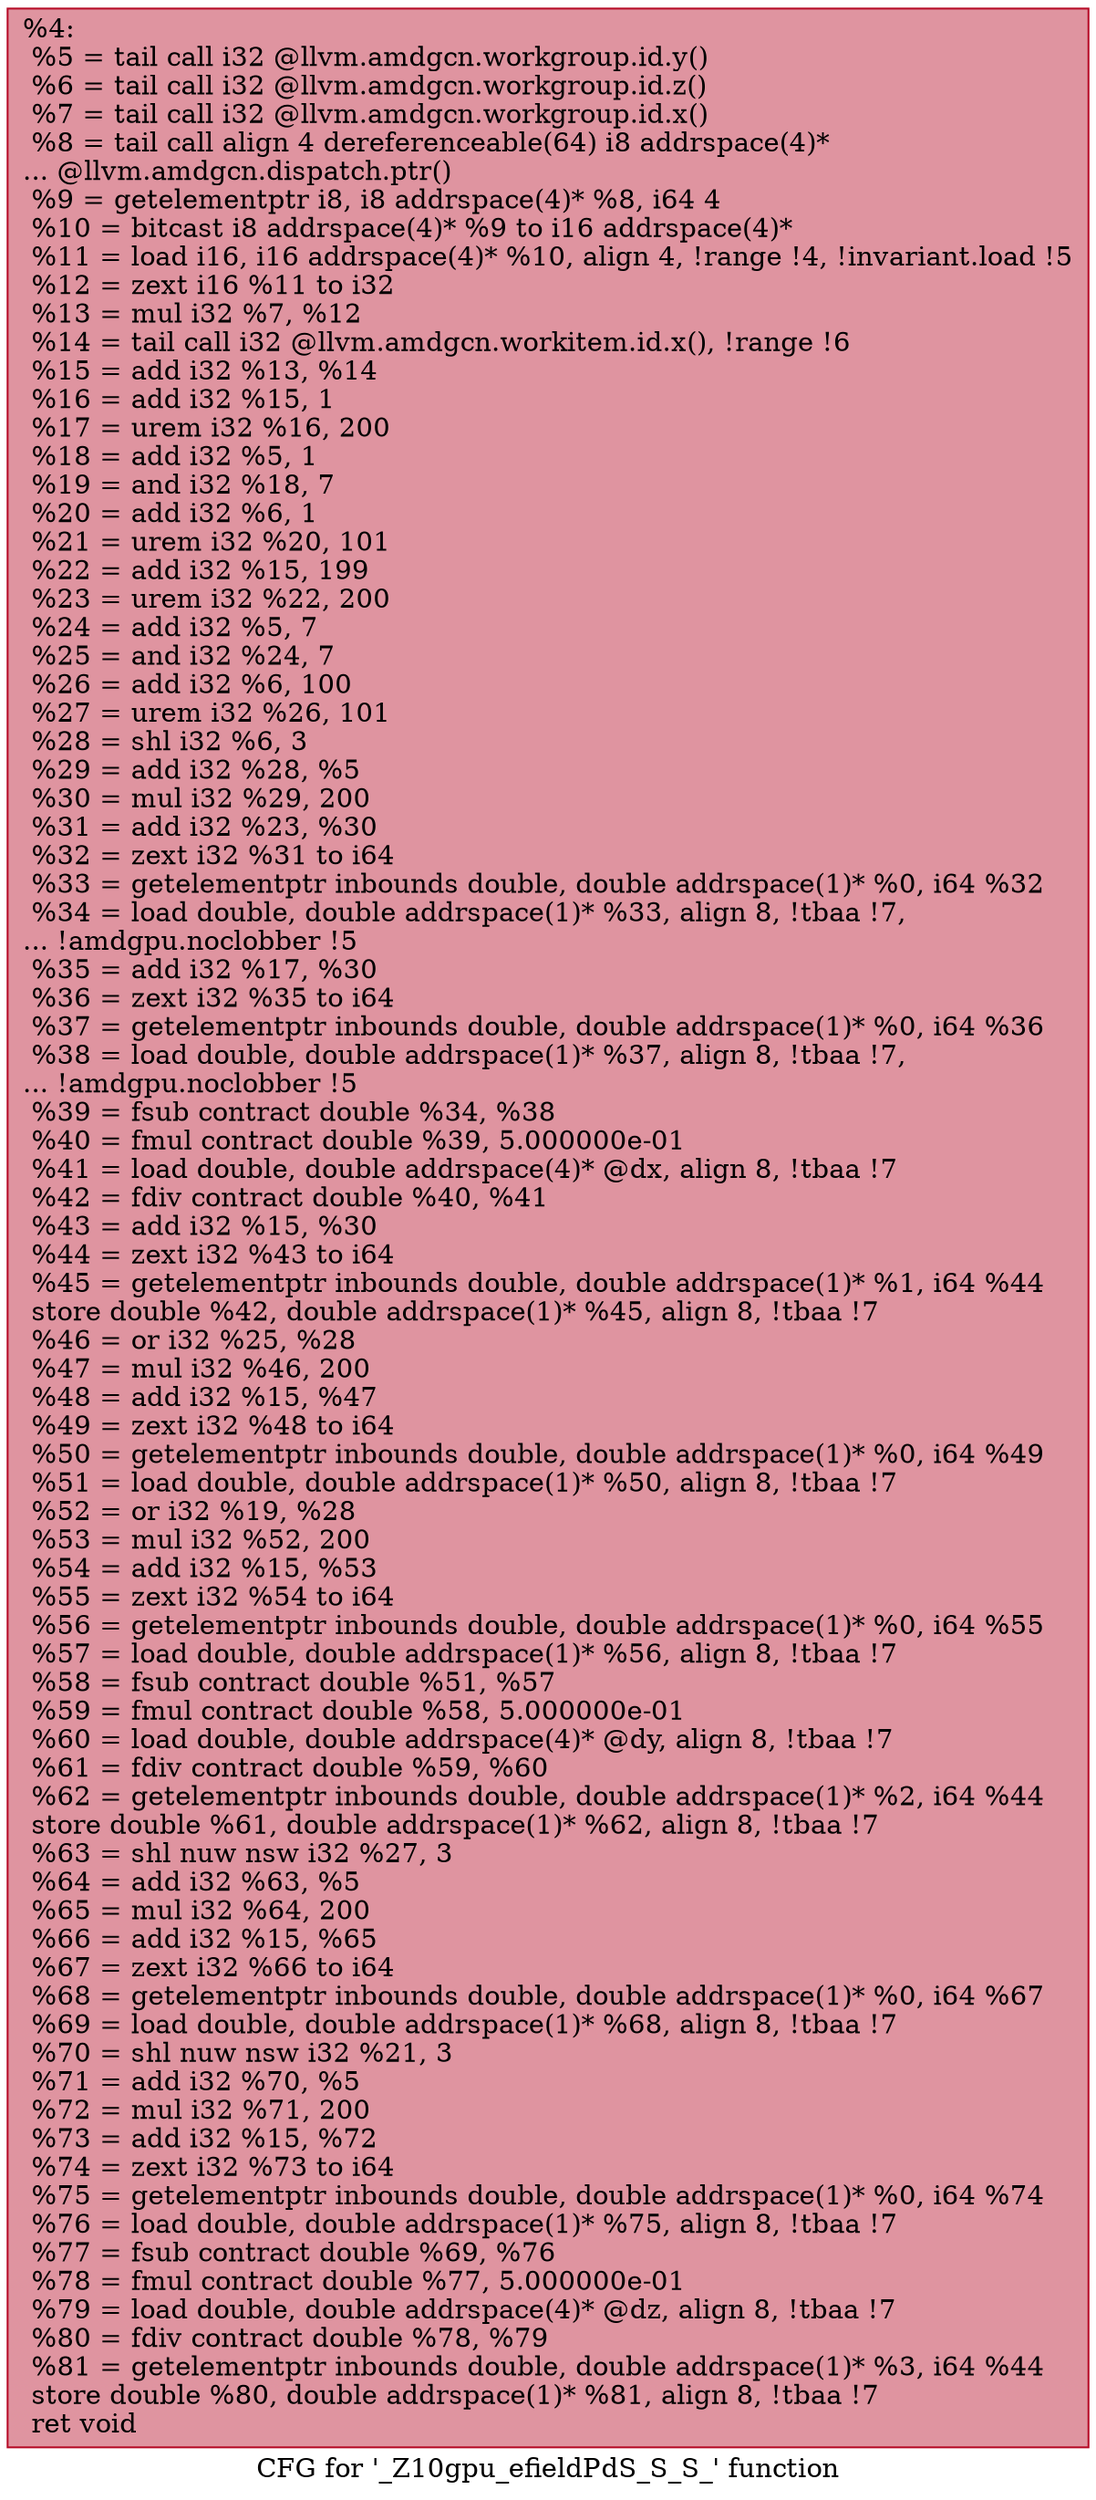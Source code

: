 digraph "CFG for '_Z10gpu_efieldPdS_S_S_' function" {
	label="CFG for '_Z10gpu_efieldPdS_S_S_' function";

	Node0x474e640 [shape=record,color="#b70d28ff", style=filled, fillcolor="#b70d2870",label="{%4:\l  %5 = tail call i32 @llvm.amdgcn.workgroup.id.y()\l  %6 = tail call i32 @llvm.amdgcn.workgroup.id.z()\l  %7 = tail call i32 @llvm.amdgcn.workgroup.id.x()\l  %8 = tail call align 4 dereferenceable(64) i8 addrspace(4)*\l... @llvm.amdgcn.dispatch.ptr()\l  %9 = getelementptr i8, i8 addrspace(4)* %8, i64 4\l  %10 = bitcast i8 addrspace(4)* %9 to i16 addrspace(4)*\l  %11 = load i16, i16 addrspace(4)* %10, align 4, !range !4, !invariant.load !5\l  %12 = zext i16 %11 to i32\l  %13 = mul i32 %7, %12\l  %14 = tail call i32 @llvm.amdgcn.workitem.id.x(), !range !6\l  %15 = add i32 %13, %14\l  %16 = add i32 %15, 1\l  %17 = urem i32 %16, 200\l  %18 = add i32 %5, 1\l  %19 = and i32 %18, 7\l  %20 = add i32 %6, 1\l  %21 = urem i32 %20, 101\l  %22 = add i32 %15, 199\l  %23 = urem i32 %22, 200\l  %24 = add i32 %5, 7\l  %25 = and i32 %24, 7\l  %26 = add i32 %6, 100\l  %27 = urem i32 %26, 101\l  %28 = shl i32 %6, 3\l  %29 = add i32 %28, %5\l  %30 = mul i32 %29, 200\l  %31 = add i32 %23, %30\l  %32 = zext i32 %31 to i64\l  %33 = getelementptr inbounds double, double addrspace(1)* %0, i64 %32\l  %34 = load double, double addrspace(1)* %33, align 8, !tbaa !7,\l... !amdgpu.noclobber !5\l  %35 = add i32 %17, %30\l  %36 = zext i32 %35 to i64\l  %37 = getelementptr inbounds double, double addrspace(1)* %0, i64 %36\l  %38 = load double, double addrspace(1)* %37, align 8, !tbaa !7,\l... !amdgpu.noclobber !5\l  %39 = fsub contract double %34, %38\l  %40 = fmul contract double %39, 5.000000e-01\l  %41 = load double, double addrspace(4)* @dx, align 8, !tbaa !7\l  %42 = fdiv contract double %40, %41\l  %43 = add i32 %15, %30\l  %44 = zext i32 %43 to i64\l  %45 = getelementptr inbounds double, double addrspace(1)* %1, i64 %44\l  store double %42, double addrspace(1)* %45, align 8, !tbaa !7\l  %46 = or i32 %25, %28\l  %47 = mul i32 %46, 200\l  %48 = add i32 %15, %47\l  %49 = zext i32 %48 to i64\l  %50 = getelementptr inbounds double, double addrspace(1)* %0, i64 %49\l  %51 = load double, double addrspace(1)* %50, align 8, !tbaa !7\l  %52 = or i32 %19, %28\l  %53 = mul i32 %52, 200\l  %54 = add i32 %15, %53\l  %55 = zext i32 %54 to i64\l  %56 = getelementptr inbounds double, double addrspace(1)* %0, i64 %55\l  %57 = load double, double addrspace(1)* %56, align 8, !tbaa !7\l  %58 = fsub contract double %51, %57\l  %59 = fmul contract double %58, 5.000000e-01\l  %60 = load double, double addrspace(4)* @dy, align 8, !tbaa !7\l  %61 = fdiv contract double %59, %60\l  %62 = getelementptr inbounds double, double addrspace(1)* %2, i64 %44\l  store double %61, double addrspace(1)* %62, align 8, !tbaa !7\l  %63 = shl nuw nsw i32 %27, 3\l  %64 = add i32 %63, %5\l  %65 = mul i32 %64, 200\l  %66 = add i32 %15, %65\l  %67 = zext i32 %66 to i64\l  %68 = getelementptr inbounds double, double addrspace(1)* %0, i64 %67\l  %69 = load double, double addrspace(1)* %68, align 8, !tbaa !7\l  %70 = shl nuw nsw i32 %21, 3\l  %71 = add i32 %70, %5\l  %72 = mul i32 %71, 200\l  %73 = add i32 %15, %72\l  %74 = zext i32 %73 to i64\l  %75 = getelementptr inbounds double, double addrspace(1)* %0, i64 %74\l  %76 = load double, double addrspace(1)* %75, align 8, !tbaa !7\l  %77 = fsub contract double %69, %76\l  %78 = fmul contract double %77, 5.000000e-01\l  %79 = load double, double addrspace(4)* @dz, align 8, !tbaa !7\l  %80 = fdiv contract double %78, %79\l  %81 = getelementptr inbounds double, double addrspace(1)* %3, i64 %44\l  store double %80, double addrspace(1)* %81, align 8, !tbaa !7\l  ret void\l}"];
}
